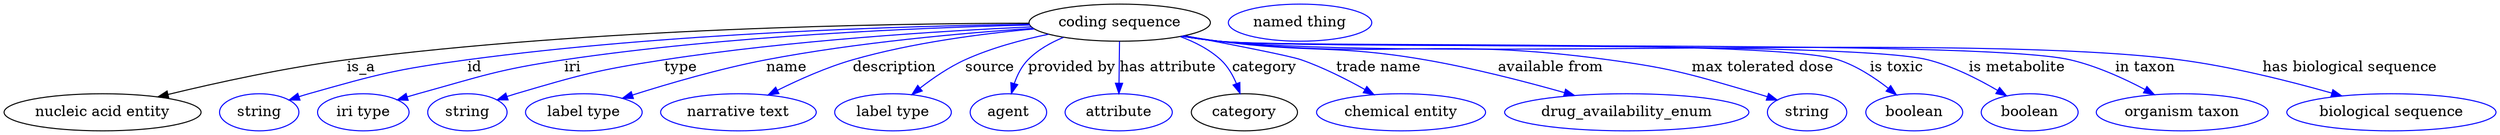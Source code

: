 digraph {
	graph [bb="0,0,2413.9,123"];
	node [label="\N"];
	"coding sequence"	[height=0.5,
		label="coding sequence",
		pos="1082.5,105",
		width=2.4373];
	"nucleic acid entity"	[height=0.5,
		pos="95.542,18",
		width=2.6539];
	"coding sequence" -> "nucleic acid entity"	[label=is_a,
		lp="349.54,61.5",
		pos="e,149.93,32.907 994.75,104.38 854.75,103.98 572.53,99.046 335.54,69 275.43,61.379 207.95,46.77 159.89,35.302"];
	id	[color=blue,
		height=0.5,
		label=string,
		pos="247.54,18",
		width=1.0652];
	"coding sequence" -> id	[color=blue,
		label=id,
		lp="462.54,61.5",
		pos="e,276.53,29.984 995.19,103.19 873.7,101.13 647.03,93.953 455.54,69 383.54,59.618 365.48,55.499 295.54,36 292.43,35.133 289.24,34.168 \
286.04,33.151",
		style=solid];
	iri	[color=blue,
		height=0.5,
		label="iri type",
		pos="348.54,18",
		width=1.2277];
	"coding sequence" -> iri	[color=blue,
		label=iri,
		lp="551.54,61.5",
		pos="e,381.93,29.82 995.26,102.75 888.27,100.21 701.69,92.478 543.54,69 490.43,61.116 430.84,44.688 391.67,32.81",
		style=solid];
	type	[color=blue,
		height=0.5,
		label=string,
		pos="449.54,18",
		width=1.0652];
	"coding sequence" -> type	[color=blue,
		label=type,
		lp="656.54,61.5",
		pos="e,478.19,29.989 996.97,100.93 907.62,96.868 763.61,87.871 640.54,69 575.64,59.049 559.53,54.534 496.54,36 493.64,35.146 490.65,34.209 \
487.66,33.227",
		style=solid];
	name	[color=blue,
		height=0.5,
		label="label type",
		pos="562.54,18",
		width=1.5707];
	"coding sequence" -> name	[color=blue,
		label=name,
		lp="759.54,61.5",
		pos="e,600.07,31.655 998.78,99.527 928.97,94.827 827.15,85.713 739.54,69 694.82,60.468 645,45.928 609.64,34.72",
		style=solid];
	description	[color=blue,
		height=0.5,
		label="narrative text",
		pos="712.54,18",
		width=2.0943];
	"coding sequence" -> description	[color=blue,
		label=description,
		lp="864.04,61.5",
		pos="e,741.35,34.764 999.64,98.921 948.18,94.272 881.12,85.481 823.54,69 798.34,61.788 771.51,49.83 750.54,39.417",
		style=solid];
	source	[color=blue,
		height=0.5,
		label="label type",
		pos="862.54,18",
		width=1.5707];
	"coding sequence" -> source	[color=blue,
		label=source,
		lp="956.54,61.5",
		pos="e,880.9,35.187 1013.5,93.757 987.39,88.386 957.88,80.46 932.54,69 917.06,61.999 901.52,51.348 889.02,41.673",
		style=solid];
	"provided by"	[color=blue,
		height=0.5,
		label=agent,
		pos="974.54,18",
		width=1.0291];
	"coding sequence" -> "provided by"	[color=blue,
		label="provided by",
		lp="1036,61.5",
		pos="e,977.41,36.214 1027.9,90.703 1015.4,85.58 1003,78.564 993.54,69 987.32,62.709 983.1,54.176 980.25,45.94",
		style=solid];
	"has attribute"	[color=blue,
		height=0.5,
		label=attribute,
		pos="1081.5,18",
		width=1.4443];
	"coding sequence" -> "has attribute"	[color=blue,
		label="has attribute",
		lp="1129.5,61.5",
		pos="e,1081.7,36.175 1082.3,86.799 1082.2,75.163 1082,59.548 1081.9,46.237",
		style=solid];
	category	[height=0.5,
		pos="1202.5,18",
		width=1.4263];
	"coding sequence" -> category	[color=blue,
		label=category,
		lp="1223,61.5",
		pos="e,1198.7,36.344 1141.5,91.557 1155.6,86.401 1169.6,79.156 1180.5,69 1187.2,62.776 1192,54.158 1195.3,45.829",
		style=solid];
	"trade name"	[color=blue,
		height=0.5,
		label="chemical entity",
		pos="1353.5,18",
		width=2.2748];
	"coding sequence" -> "trade name"	[color=blue,
		label="trade name",
		lp="1332.5,61.5",
		pos="e,1327.9,35.129 1145.7,92.358 1191.7,83.721 1247.8,72.809 1258.5,69 1279.5,61.582 1301.5,50.229 1319.1,40.215",
		style=solid];
	"available from"	[color=blue,
		height=0.5,
		label=drug_availability_enum,
		pos="1571.5,18",
		width=3.2858];
	"coding sequence" -> "available from"	[color=blue,
		label="available from",
		lp="1499,61.5",
		pos="e,1521.4,34.319 1144.6,92.207 1155.9,90.297 1167.6,88.467 1178.5,87 1266.6,75.247 1290,84.131 1377.5,69 1423,61.139 1473.4,48 1511.5,\
37.164",
		style=solid];
	"max tolerated dose"	[color=blue,
		height=0.5,
		label=string,
		pos="1746.5,18",
		width=1.0652];
	"coding sequence" -> "max tolerated dose"	[color=blue,
		label="max tolerated dose",
		lp="1703.5,61.5",
		pos="e,1717.5,29.88 1143.6,91.991 1155.1,90.055 1167.2,88.272 1178.5,87 1344.8,68.376 1388.8,91.775 1554.5,69 1619.6,60.062 1635.5,54.324 \
1698.5,36 1701.6,35.099 1704.8,34.11 1708,33.076",
		style=solid];
	"is toxic"	[color=blue,
		height=0.5,
		label=boolean,
		pos="1849.5,18",
		width=1.2999];
	"coding sequence" -> "is toxic"	[color=blue,
		label="is toxic",
		lp="1833.5,61.5",
		pos="e,1832.5,34.909 1143,91.913 1154.8,89.958 1167,88.188 1178.5,87 1244.7,80.186 1713.3,89.615 1776.5,69 1794.2,63.24 1811.5,51.768 \
1824.8,41.264",
		style=solid];
	"is metabolite"	[color=blue,
		height=0.5,
		label=boolean,
		pos="1961.5,18",
		width=1.2999];
	"coding sequence" -> "is metabolite"	[color=blue,
		label="is metabolite",
		lp="1950.5,61.5",
		pos="e,1939.3,33.986 1143,91.877 1154.8,89.926 1167,88.166 1178.5,87 1254.3,79.341 1789.8,87.765 1863.5,69 1887.4,62.932 1912.1,50.297 \
1930.7,39.248",
		style=solid];
	"in taxon"	[color=blue,
		height=0.5,
		label="organism taxon",
		pos="2109.5,18",
		width=2.3109];
	"coding sequence" -> "in taxon"	[color=blue,
		label="in taxon",
		lp="2074.5,61.5",
		pos="e,2082.7,35.234 1142.8,91.879 1154.6,89.914 1166.9,88.149 1178.5,87 1269.6,77.999 1912.4,89.65 2001.5,69 2026.9,63.135 2053.4,50.968 \
2073.8,40.106",
		style=solid];
	"has biological sequence"	[color=blue,
		height=0.5,
		label="biological sequence",
		pos="2312.5,18",
		width=2.8164];
	"coding sequence" -> "has biological sequence"	[color=blue,
		label="has biological sequence",
		lp="2272,61.5",
		pos="e,2264.2,33.974 1142.8,91.856 1154.6,89.893 1166.9,88.135 1178.5,87 1384,66.937 1902.8,95.624 2107.5,69 2157.9,62.454 2213.8,48.344 \
2254.5,36.777",
		style=solid];
	"named thing_category"	[color=blue,
		height=0.5,
		label="named thing",
		pos="1257.5,105",
		width=1.9318];
}
